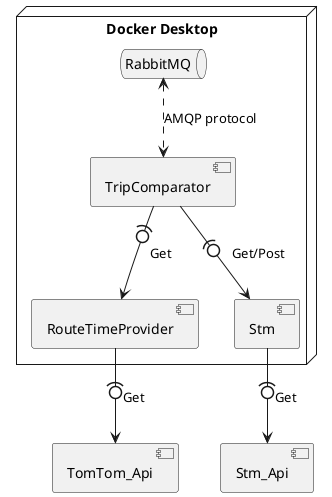 @startuml

node "Docker Desktop" {
    component TripComparator as tc
    component RouteTimeProvider as rtp
    component Stm
    queue RabbitMQ as mq
}
mq <..> tc : AMQP protocol
tc -(0-> rtp : Get
tc -(0-> Stm : Get/Post

component Stm_Api
component TomTom_Api

Stm -(0-> Stm_Api : Get
rtp -(0-> TomTom_Api : Get

@enduml